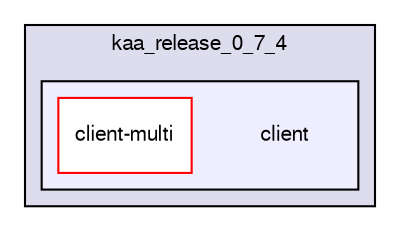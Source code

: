 digraph "/var/lib/jenkins/workspace/kaa_release_0_7_4/client" {
  bgcolor=transparent;
  compound=true
  node [ fontsize="10", fontname="FreeSans"];
  edge [ labelfontsize="10", labelfontname="FreeSans"];
  subgraph clusterdir_8d8744e383da77867cb2fbe274f97956 {
    graph [ bgcolor="#ddddee", pencolor="black", label="kaa_release_0_7_4" fontname="FreeSans", fontsize="10", URL="dir_8d8744e383da77867cb2fbe274f97956.html"]
  subgraph clusterdir_cef8c02e6a122eaf7890493c5e9bc24b {
    graph [ bgcolor="#eeeeff", pencolor="black", label="" URL="dir_cef8c02e6a122eaf7890493c5e9bc24b.html"];
    dir_cef8c02e6a122eaf7890493c5e9bc24b [shape=plaintext label="client"];
    dir_7a2262408675c4cc6d134684b74006d7 [shape=box label="client-multi" color="red" fillcolor="white" style="filled" URL="dir_7a2262408675c4cc6d134684b74006d7.html"];
  }
  }
}
